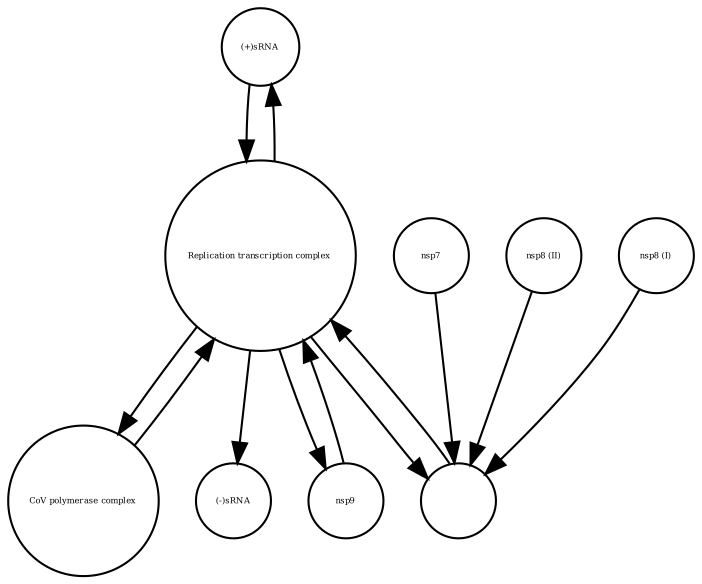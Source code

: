strict digraph  {
"(+)sRNA" [annotation="", bipartite=0, cls="nucleic acid feature", fontsize=4, label="(+)sRNA", shape=circle];
nsp7 [annotation="", bipartite=0, cls=macromolecule, fontsize=4, label=nsp7, shape=circle];
"CoV polymerase complex" [annotation="", bipartite=0, cls=complex, fontsize=4, label="CoV polymerase complex", shape=circle];
"(-)sRNA" [annotation="", bipartite=0, cls="nucleic acid feature", fontsize=4, label="(-)sRNA", shape=circle];
"nsp8 (II)" [annotation="", bipartite=0, cls=macromolecule, fontsize=4, label="nsp8 (II)", shape=circle];
"Replication transcription complex " [annotation="", bipartite=0, cls=complex, fontsize=4, label="Replication transcription complex ", shape=circle];
"nsp8 (I)" [annotation="", bipartite=0, cls=macromolecule, fontsize=4, label="nsp8 (I)", shape=circle];
" " [annotation="", bipartite=0, cls=complex, fontsize=4, label=" ", shape=circle];
nsp9 [annotation="", bipartite=0, cls=macromolecule, fontsize=4, label=nsp9, shape=circle];
"(+)sRNA" -> "Replication transcription complex "  [annotation="", interaction_type=production];
nsp7 -> " "  [annotation="", interaction_type=production];
"CoV polymerase complex" -> "Replication transcription complex "  [annotation="", interaction_type=production];
"nsp8 (II)" -> " "  [annotation="", interaction_type=production];
"Replication transcription complex " -> "(+)sRNA"  [annotation="", interaction_type=production];
"Replication transcription complex " -> "CoV polymerase complex"  [annotation="", interaction_type=production];
"Replication transcription complex " -> "(-)sRNA"  [annotation="", interaction_type=production];
"Replication transcription complex " -> " "  [annotation="", interaction_type=production];
"Replication transcription complex " -> nsp9  [annotation="", interaction_type=production];
"nsp8 (I)" -> " "  [annotation="", interaction_type=production];
" " -> "Replication transcription complex "  [annotation="", interaction_type=production];
nsp9 -> "Replication transcription complex "  [annotation="", interaction_type=production];
}
